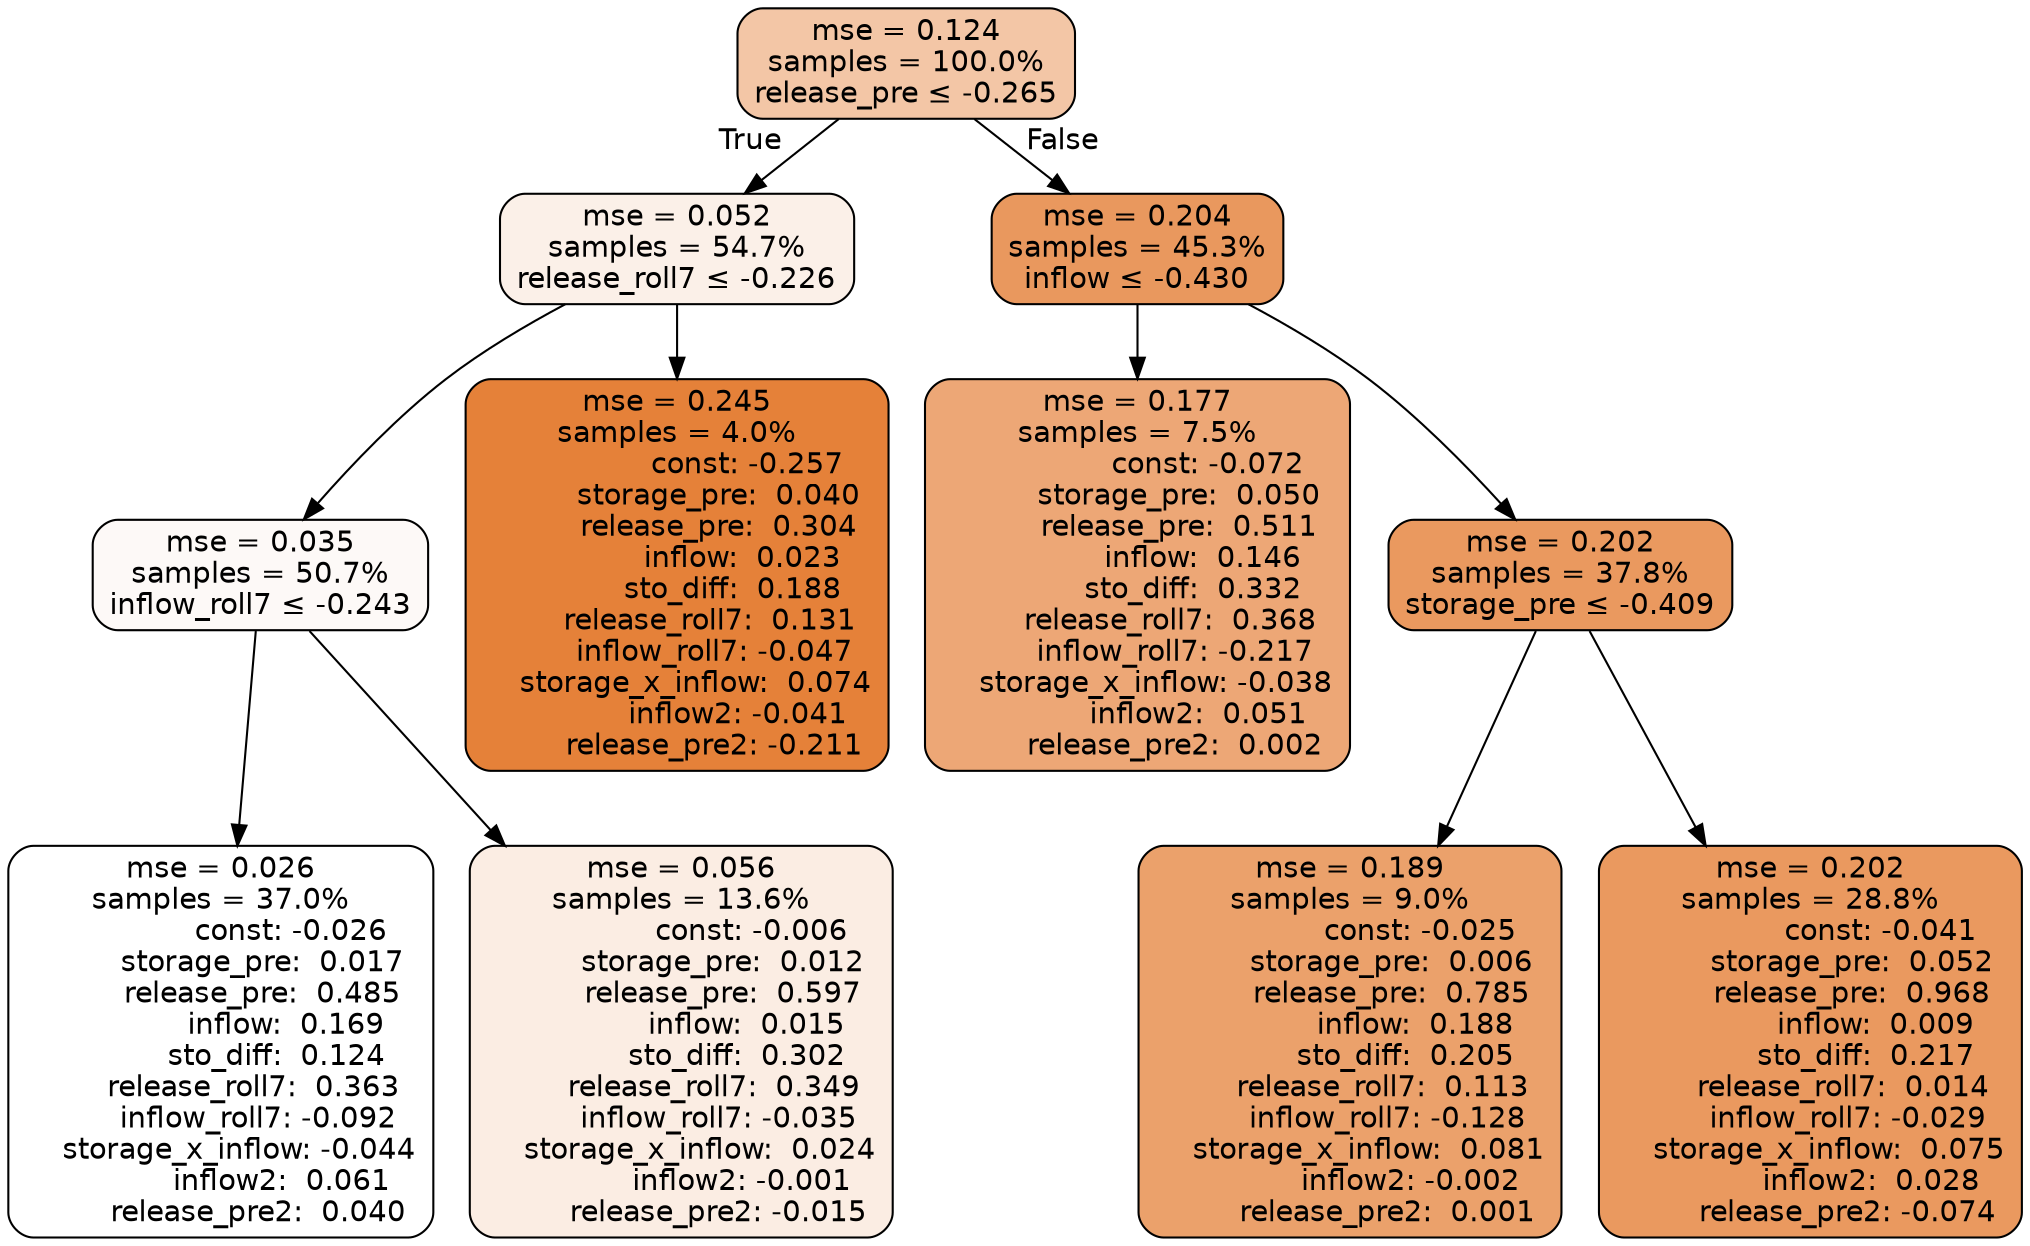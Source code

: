 digraph tree {
bgcolor="transparent"
node [shape=rectangle, style="filled, rounded", color="black", fontname=helvetica] ;
edge [fontname=helvetica] ;
	"0" [label="mse = 0.124
samples = 100.0%
release_pre &le; -0.265", fillcolor="#f3c6a6"]
	"1" [label="mse = 0.052
samples = 54.7%
release_roll7 &le; -0.226", fillcolor="#fbf0e8"]
	"2" [label="mse = 0.035
samples = 50.7%
inflow_roll7 &le; -0.243", fillcolor="#fdf9f7"]
	"3" [label="mse = 0.026
samples = 37.0%
               const: -0.026
         storage_pre:  0.017
         release_pre:  0.485
              inflow:  0.169
            sto_diff:  0.124
       release_roll7:  0.363
        inflow_roll7: -0.092
    storage_x_inflow: -0.044
             inflow2:  0.061
        release_pre2:  0.040", fillcolor="#ffffff"]
	"4" [label="mse = 0.056
samples = 13.6%
               const: -0.006
         storage_pre:  0.012
         release_pre:  0.597
              inflow:  0.015
            sto_diff:  0.302
       release_roll7:  0.349
        inflow_roll7: -0.035
    storage_x_inflow:  0.024
             inflow2: -0.001
        release_pre2: -0.015", fillcolor="#fbede3"]
	"5" [label="mse = 0.245
samples = 4.0%
               const: -0.257
         storage_pre:  0.040
         release_pre:  0.304
              inflow:  0.023
            sto_diff:  0.188
       release_roll7:  0.131
        inflow_roll7: -0.047
    storage_x_inflow:  0.074
             inflow2: -0.041
        release_pre2: -0.211", fillcolor="#e58139"]
	"6" [label="mse = 0.204
samples = 45.3%
inflow &le; -0.430", fillcolor="#e9985e"]
	"7" [label="mse = 0.177
samples = 7.5%
               const: -0.072
         storage_pre:  0.050
         release_pre:  0.511
              inflow:  0.146
            sto_diff:  0.332
       release_roll7:  0.368
        inflow_roll7: -0.217
    storage_x_inflow: -0.038
             inflow2:  0.051
        release_pre2:  0.002", fillcolor="#eda776"]
	"8" [label="mse = 0.202
samples = 37.8%
storage_pre &le; -0.409", fillcolor="#ea995f"]
	"9" [label="mse = 0.189
samples = 9.0%
               const: -0.025
         storage_pre:  0.006
         release_pre:  0.785
              inflow:  0.188
            sto_diff:  0.205
       release_roll7:  0.113
        inflow_roll7: -0.128
    storage_x_inflow:  0.081
             inflow2: -0.002
        release_pre2:  0.001", fillcolor="#eba16b"]
	"10" [label="mse = 0.202
samples = 28.8%
               const: -0.041
         storage_pre:  0.052
         release_pre:  0.968
              inflow:  0.009
            sto_diff:  0.217
       release_roll7:  0.014
        inflow_roll7: -0.029
    storage_x_inflow:  0.075
             inflow2:  0.028
        release_pre2: -0.074", fillcolor="#ea995f"]

	"0" -> "1" [labeldistance=2.5, labelangle=45, headlabel="True"]
	"1" -> "2"
	"2" -> "3"
	"2" -> "4"
	"1" -> "5"
	"0" -> "6" [labeldistance=2.5, labelangle=-45, headlabel="False"]
	"6" -> "7"
	"6" -> "8"
	"8" -> "9"
	"8" -> "10"
}
